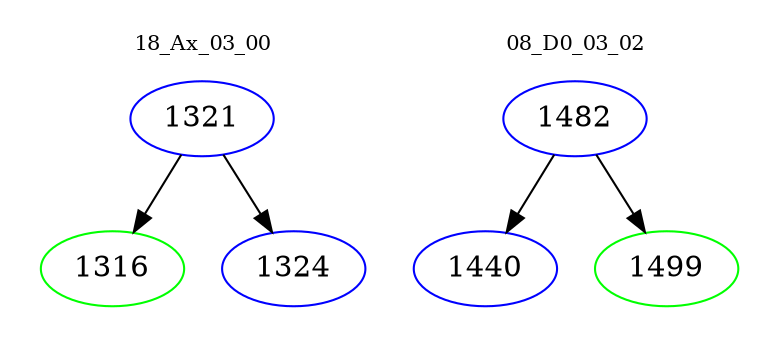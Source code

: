 digraph{
subgraph cluster_0 {
color = white
label = "18_Ax_03_00";
fontsize=10;
T0_1321 [label="1321", color="blue"]
T0_1321 -> T0_1316 [color="black"]
T0_1316 [label="1316", color="green"]
T0_1321 -> T0_1324 [color="black"]
T0_1324 [label="1324", color="blue"]
}
subgraph cluster_1 {
color = white
label = "08_D0_03_02";
fontsize=10;
T1_1482 [label="1482", color="blue"]
T1_1482 -> T1_1440 [color="black"]
T1_1440 [label="1440", color="blue"]
T1_1482 -> T1_1499 [color="black"]
T1_1499 [label="1499", color="green"]
}
}
